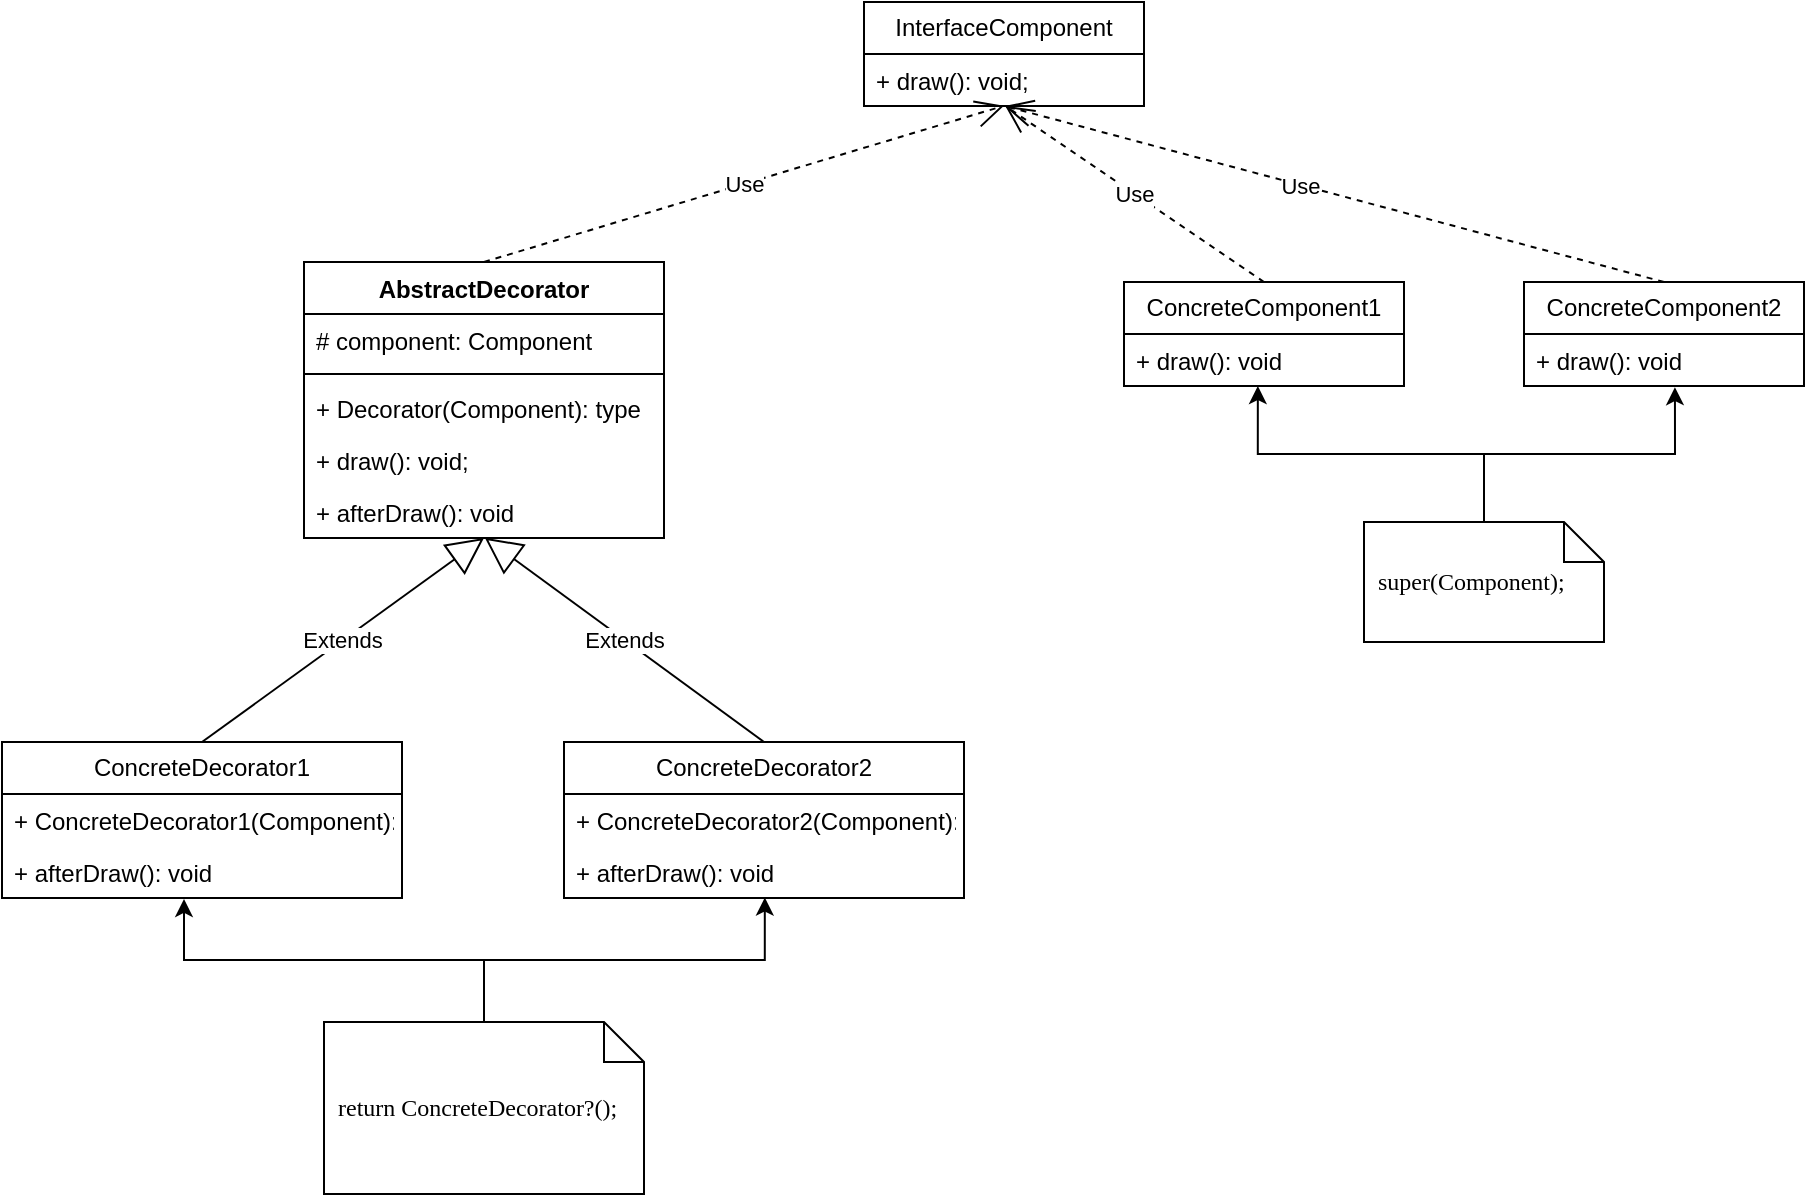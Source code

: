 <mxfile version="24.7.12">
  <diagram name="Страница — 1" id="xC18p1Aj3Q48bsYHLjsi">
    <mxGraphModel dx="1639" dy="898" grid="1" gridSize="10" guides="1" tooltips="1" connect="1" arrows="1" fold="1" page="1" pageScale="1" pageWidth="1169" pageHeight="827" math="0" shadow="0">
      <root>
        <mxCell id="0" />
        <mxCell id="1" parent="0" />
        <mxCell id="oQKgZYckiG-niXBbGpJv-1" value="InterfaceComponent" style="swimlane;fontStyle=0;childLayout=stackLayout;horizontal=1;startSize=26;fillColor=none;horizontalStack=0;resizeParent=1;resizeParentMax=0;resizeLast=0;collapsible=1;marginBottom=0;whiteSpace=wrap;html=1;" vertex="1" parent="1">
          <mxGeometry x="531" y="115" width="140" height="52" as="geometry">
            <mxRectangle x="510" y="190" width="150" height="30" as="alternateBounds" />
          </mxGeometry>
        </mxCell>
        <mxCell id="oQKgZYckiG-niXBbGpJv-2" value="+ draw(): void;" style="text;strokeColor=none;fillColor=none;align=left;verticalAlign=top;spacingLeft=4;spacingRight=4;overflow=hidden;rotatable=0;points=[[0,0.5],[1,0.5]];portConstraint=eastwest;whiteSpace=wrap;html=1;" vertex="1" parent="oQKgZYckiG-niXBbGpJv-1">
          <mxGeometry y="26" width="140" height="26" as="geometry" />
        </mxCell>
        <mxCell id="oQKgZYckiG-niXBbGpJv-5" value="AbstractDecorator" style="swimlane;fontStyle=1;align=center;verticalAlign=top;childLayout=stackLayout;horizontal=1;startSize=26;horizontalStack=0;resizeParent=1;resizeParentMax=0;resizeLast=0;collapsible=1;marginBottom=0;whiteSpace=wrap;html=1;" vertex="1" parent="1">
          <mxGeometry x="251" y="245" width="180" height="138" as="geometry" />
        </mxCell>
        <mxCell id="oQKgZYckiG-niXBbGpJv-6" value="# component: Component" style="text;strokeColor=none;fillColor=none;align=left;verticalAlign=top;spacingLeft=4;spacingRight=4;overflow=hidden;rotatable=0;points=[[0,0.5],[1,0.5]];portConstraint=eastwest;whiteSpace=wrap;html=1;" vertex="1" parent="oQKgZYckiG-niXBbGpJv-5">
          <mxGeometry y="26" width="180" height="26" as="geometry" />
        </mxCell>
        <mxCell id="oQKgZYckiG-niXBbGpJv-7" value="" style="line;strokeWidth=1;fillColor=none;align=left;verticalAlign=middle;spacingTop=-1;spacingLeft=3;spacingRight=3;rotatable=0;labelPosition=right;points=[];portConstraint=eastwest;strokeColor=inherit;" vertex="1" parent="oQKgZYckiG-niXBbGpJv-5">
          <mxGeometry y="52" width="180" height="8" as="geometry" />
        </mxCell>
        <mxCell id="oQKgZYckiG-niXBbGpJv-8" value="+ Decorator(Component): type" style="text;strokeColor=none;fillColor=none;align=left;verticalAlign=top;spacingLeft=4;spacingRight=4;overflow=hidden;rotatable=0;points=[[0,0.5],[1,0.5]];portConstraint=eastwest;whiteSpace=wrap;html=1;" vertex="1" parent="oQKgZYckiG-niXBbGpJv-5">
          <mxGeometry y="60" width="180" height="26" as="geometry" />
        </mxCell>
        <mxCell id="oQKgZYckiG-niXBbGpJv-27" value="+ draw(): void;" style="text;strokeColor=none;fillColor=none;align=left;verticalAlign=top;spacingLeft=4;spacingRight=4;overflow=hidden;rotatable=0;points=[[0,0.5],[1,0.5]];portConstraint=eastwest;whiteSpace=wrap;html=1;" vertex="1" parent="oQKgZYckiG-niXBbGpJv-5">
          <mxGeometry y="86" width="180" height="26" as="geometry" />
        </mxCell>
        <mxCell id="oQKgZYckiG-niXBbGpJv-33" value="+ afterDraw(): void" style="text;strokeColor=none;fillColor=none;align=left;verticalAlign=top;spacingLeft=4;spacingRight=4;overflow=hidden;rotatable=0;points=[[0,0.5],[1,0.5]];portConstraint=eastwest;whiteSpace=wrap;html=1;" vertex="1" parent="oQKgZYckiG-niXBbGpJv-5">
          <mxGeometry y="112" width="180" height="26" as="geometry" />
        </mxCell>
        <mxCell id="oQKgZYckiG-niXBbGpJv-9" value="ConcreteComponent1" style="swimlane;fontStyle=0;childLayout=stackLayout;horizontal=1;startSize=26;fillColor=none;horizontalStack=0;resizeParent=1;resizeParentMax=0;resizeLast=0;collapsible=1;marginBottom=0;whiteSpace=wrap;html=1;" vertex="1" parent="1">
          <mxGeometry x="661" y="255" width="140" height="52" as="geometry" />
        </mxCell>
        <mxCell id="oQKgZYckiG-niXBbGpJv-10" value="+ draw(): void" style="text;strokeColor=none;fillColor=none;align=left;verticalAlign=top;spacingLeft=4;spacingRight=4;overflow=hidden;rotatable=0;points=[[0,0.5],[1,0.5]];portConstraint=eastwest;whiteSpace=wrap;html=1;" vertex="1" parent="oQKgZYckiG-niXBbGpJv-9">
          <mxGeometry y="26" width="140" height="26" as="geometry" />
        </mxCell>
        <mxCell id="oQKgZYckiG-niXBbGpJv-13" value="ConcreteComponent2" style="swimlane;fontStyle=0;childLayout=stackLayout;horizontal=1;startSize=26;fillColor=none;horizontalStack=0;resizeParent=1;resizeParentMax=0;resizeLast=0;collapsible=1;marginBottom=0;whiteSpace=wrap;html=1;" vertex="1" parent="1">
          <mxGeometry x="861" y="255" width="140" height="52" as="geometry" />
        </mxCell>
        <mxCell id="oQKgZYckiG-niXBbGpJv-14" value="+ draw(): void" style="text;strokeColor=none;fillColor=none;align=left;verticalAlign=top;spacingLeft=4;spacingRight=4;overflow=hidden;rotatable=0;points=[[0,0.5],[1,0.5]];portConstraint=eastwest;whiteSpace=wrap;html=1;" vertex="1" parent="oQKgZYckiG-niXBbGpJv-13">
          <mxGeometry y="26" width="140" height="26" as="geometry" />
        </mxCell>
        <mxCell id="oQKgZYckiG-niXBbGpJv-17" value="ConcreteDecorator1" style="swimlane;fontStyle=0;childLayout=stackLayout;horizontal=1;startSize=26;fillColor=none;horizontalStack=0;resizeParent=1;resizeParentMax=0;resizeLast=0;collapsible=1;marginBottom=0;whiteSpace=wrap;html=1;" vertex="1" parent="1">
          <mxGeometry x="100" y="485" width="200" height="78" as="geometry" />
        </mxCell>
        <mxCell id="oQKgZYckiG-niXBbGpJv-18" value="+&amp;nbsp;&lt;span style=&quot;text-align: center;&quot;&gt;ConcreteDecorator1&lt;/span&gt;(Component):" style="text;strokeColor=none;fillColor=none;align=left;verticalAlign=top;spacingLeft=4;spacingRight=4;overflow=hidden;rotatable=0;points=[[0,0.5],[1,0.5]];portConstraint=eastwest;whiteSpace=wrap;html=1;" vertex="1" parent="oQKgZYckiG-niXBbGpJv-17">
          <mxGeometry y="26" width="200" height="26" as="geometry" />
        </mxCell>
        <mxCell id="oQKgZYckiG-niXBbGpJv-19" value="+ afterDraw(): void" style="text;strokeColor=none;fillColor=none;align=left;verticalAlign=top;spacingLeft=4;spacingRight=4;overflow=hidden;rotatable=0;points=[[0,0.5],[1,0.5]];portConstraint=eastwest;whiteSpace=wrap;html=1;" vertex="1" parent="oQKgZYckiG-niXBbGpJv-17">
          <mxGeometry y="52" width="200" height="26" as="geometry" />
        </mxCell>
        <mxCell id="oQKgZYckiG-niXBbGpJv-21" value="ConcreteDecorator2" style="swimlane;fontStyle=0;childLayout=stackLayout;horizontal=1;startSize=26;fillColor=none;horizontalStack=0;resizeParent=1;resizeParentMax=0;resizeLast=0;collapsible=1;marginBottom=0;whiteSpace=wrap;html=1;" vertex="1" parent="1">
          <mxGeometry x="381" y="485" width="200" height="78" as="geometry" />
        </mxCell>
        <mxCell id="oQKgZYckiG-niXBbGpJv-22" value="+&amp;nbsp;&lt;span style=&quot;text-align: center;&quot;&gt;ConcreteDecorator2&lt;/span&gt;(Component):" style="text;strokeColor=none;fillColor=none;align=left;verticalAlign=top;spacingLeft=4;spacingRight=4;overflow=hidden;rotatable=0;points=[[0,0.5],[1,0.5]];portConstraint=eastwest;whiteSpace=wrap;html=1;" vertex="1" parent="oQKgZYckiG-niXBbGpJv-21">
          <mxGeometry y="26" width="200" height="26" as="geometry" />
        </mxCell>
        <mxCell id="oQKgZYckiG-niXBbGpJv-23" value="+ afterDraw(): void" style="text;strokeColor=none;fillColor=none;align=left;verticalAlign=top;spacingLeft=4;spacingRight=4;overflow=hidden;rotatable=0;points=[[0,0.5],[1,0.5]];portConstraint=eastwest;whiteSpace=wrap;html=1;" vertex="1" parent="oQKgZYckiG-niXBbGpJv-21">
          <mxGeometry y="52" width="200" height="26" as="geometry" />
        </mxCell>
        <mxCell id="oQKgZYckiG-niXBbGpJv-25" value="Use" style="endArrow=open;endSize=12;dashed=1;html=1;rounded=0;entryX=0.5;entryY=0.996;entryDx=0;entryDy=0;entryPerimeter=0;exitX=0.5;exitY=0;exitDx=0;exitDy=0;" edge="1" parent="1" source="oQKgZYckiG-niXBbGpJv-5" target="oQKgZYckiG-niXBbGpJv-2">
          <mxGeometry width="160" relative="1" as="geometry">
            <mxPoint x="560" y="505" as="sourcePoint" />
            <mxPoint x="720" y="505" as="targetPoint" />
          </mxGeometry>
        </mxCell>
        <mxCell id="oQKgZYckiG-niXBbGpJv-28" value="Use" style="endArrow=open;endSize=12;dashed=1;html=1;rounded=0;exitX=0.5;exitY=0;exitDx=0;exitDy=0;entryX=0.504;entryY=0.996;entryDx=0;entryDy=0;entryPerimeter=0;" edge="1" parent="1" source="oQKgZYckiG-niXBbGpJv-9" target="oQKgZYckiG-niXBbGpJv-2">
          <mxGeometry width="160" relative="1" as="geometry">
            <mxPoint x="610" y="345" as="sourcePoint" />
            <mxPoint x="615" y="169" as="targetPoint" />
          </mxGeometry>
        </mxCell>
        <mxCell id="oQKgZYckiG-niXBbGpJv-30" value="" style="endArrow=open;endSize=12;dashed=1;html=1;rounded=0;exitX=0.5;exitY=0;exitDx=0;exitDy=0;entryX=0.502;entryY=1;entryDx=0;entryDy=0;entryPerimeter=0;" edge="1" parent="1" source="oQKgZYckiG-niXBbGpJv-13" target="oQKgZYckiG-niXBbGpJv-2">
          <mxGeometry width="160" relative="1" as="geometry">
            <mxPoint x="660" y="275" as="sourcePoint" />
            <mxPoint x="610" y="165" as="targetPoint" />
          </mxGeometry>
        </mxCell>
        <mxCell id="oQKgZYckiG-niXBbGpJv-32" value="Use" style="edgeLabel;html=1;align=center;verticalAlign=middle;resizable=0;points=[];" vertex="1" connectable="0" parent="oQKgZYckiG-niXBbGpJv-30">
          <mxGeometry x="0.105" relative="1" as="geometry">
            <mxPoint as="offset" />
          </mxGeometry>
        </mxCell>
        <mxCell id="oQKgZYckiG-niXBbGpJv-35" value="Extends" style="endArrow=block;endSize=16;endFill=0;html=1;rounded=0;entryX=0.5;entryY=1;entryDx=0;entryDy=0;entryPerimeter=0;exitX=0.5;exitY=0;exitDx=0;exitDy=0;" edge="1" parent="1" source="oQKgZYckiG-niXBbGpJv-17" target="oQKgZYckiG-niXBbGpJv-33">
          <mxGeometry width="160" relative="1" as="geometry">
            <mxPoint x="421" y="465" as="sourcePoint" />
            <mxPoint x="581" y="465" as="targetPoint" />
          </mxGeometry>
        </mxCell>
        <mxCell id="oQKgZYckiG-niXBbGpJv-36" value="Extends" style="endArrow=block;endSize=16;endFill=0;html=1;rounded=0;entryX=0.502;entryY=0.992;entryDx=0;entryDy=0;entryPerimeter=0;exitX=0.5;exitY=0;exitDx=0;exitDy=0;" edge="1" parent="1" source="oQKgZYckiG-niXBbGpJv-21" target="oQKgZYckiG-niXBbGpJv-33">
          <mxGeometry width="160" relative="1" as="geometry">
            <mxPoint x="200" y="455" as="sourcePoint" />
            <mxPoint x="360" y="393" as="targetPoint" />
          </mxGeometry>
        </mxCell>
        <mxCell id="oQKgZYckiG-niXBbGpJv-37" value="&lt;p style=&quot;line-height: 10%; padding-left: 5px;&quot;&gt;&lt;font face=&quot;Times New Roman&quot;&gt;return ConcreteDecorator?();&lt;/font&gt;&lt;/p&gt;&lt;p&gt;&lt;/p&gt;" style="shape=note;size=20;whiteSpace=wrap;html=1;align=left;" vertex="1" parent="1">
          <mxGeometry x="261" y="625" width="160" height="86" as="geometry" />
        </mxCell>
        <mxCell id="oQKgZYckiG-niXBbGpJv-38" style="edgeStyle=orthogonalEdgeStyle;rounded=0;orthogonalLoop=1;jettySize=auto;html=1;entryX=0.455;entryY=1.019;entryDx=0;entryDy=0;entryPerimeter=0;" edge="1" parent="1" source="oQKgZYckiG-niXBbGpJv-37" target="oQKgZYckiG-niXBbGpJv-19">
          <mxGeometry relative="1" as="geometry" />
        </mxCell>
        <mxCell id="oQKgZYckiG-niXBbGpJv-39" style="edgeStyle=orthogonalEdgeStyle;rounded=0;orthogonalLoop=1;jettySize=auto;html=1;entryX=0.502;entryY=0.992;entryDx=0;entryDy=0;entryPerimeter=0;" edge="1" parent="1" source="oQKgZYckiG-niXBbGpJv-37" target="oQKgZYckiG-niXBbGpJv-23">
          <mxGeometry relative="1" as="geometry" />
        </mxCell>
        <mxCell id="oQKgZYckiG-niXBbGpJv-40" value="&lt;p style=&quot;line-height: 10%; padding-left: 5px;&quot;&gt;&lt;font face=&quot;Times New Roman&quot;&gt;super(Component);&lt;/font&gt;&lt;/p&gt;&lt;p&gt;&lt;/p&gt;" style="shape=note;size=20;whiteSpace=wrap;html=1;align=left;" vertex="1" parent="1">
          <mxGeometry x="781" y="375" width="120" height="60" as="geometry" />
        </mxCell>
        <mxCell id="oQKgZYckiG-niXBbGpJv-41" style="edgeStyle=orthogonalEdgeStyle;rounded=0;orthogonalLoop=1;jettySize=auto;html=1;entryX=0.478;entryY=1;entryDx=0;entryDy=0;entryPerimeter=0;" edge="1" parent="1" source="oQKgZYckiG-niXBbGpJv-40" target="oQKgZYckiG-niXBbGpJv-10">
          <mxGeometry relative="1" as="geometry" />
        </mxCell>
        <mxCell id="oQKgZYckiG-niXBbGpJv-42" style="edgeStyle=orthogonalEdgeStyle;rounded=0;orthogonalLoop=1;jettySize=auto;html=1;entryX=0.539;entryY=1.022;entryDx=0;entryDy=0;entryPerimeter=0;" edge="1" parent="1" source="oQKgZYckiG-niXBbGpJv-40" target="oQKgZYckiG-niXBbGpJv-14">
          <mxGeometry relative="1" as="geometry" />
        </mxCell>
      </root>
    </mxGraphModel>
  </diagram>
</mxfile>
